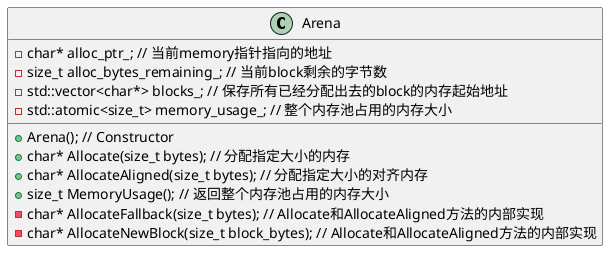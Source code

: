 @startuml
class Arena {
  -char* alloc_ptr_; // 当前memory指针指向的地址
  -size_t alloc_bytes_remaining_; // 当前block剩余的字节数
  -std::vector<char*> blocks_; // 保存所有已经分配出去的block的内存起始地址
  -std::atomic<size_t> memory_usage_; // 整个内存池占用的内存大小
  +Arena(); // Constructor
  +char* Allocate(size_t bytes); // 分配指定大小的内存
  +char* AllocateAligned(size_t bytes); // 分配指定大小的对齐内存
  +size_t MemoryUsage(); // 返回整个内存池占用的内存大小
  -char* AllocateFallback(size_t bytes); // Allocate和AllocateAligned方法的内部实现
  -char* AllocateNewBlock(size_t block_bytes); // Allocate和AllocateAligned方法的内部实现
}
@enduml